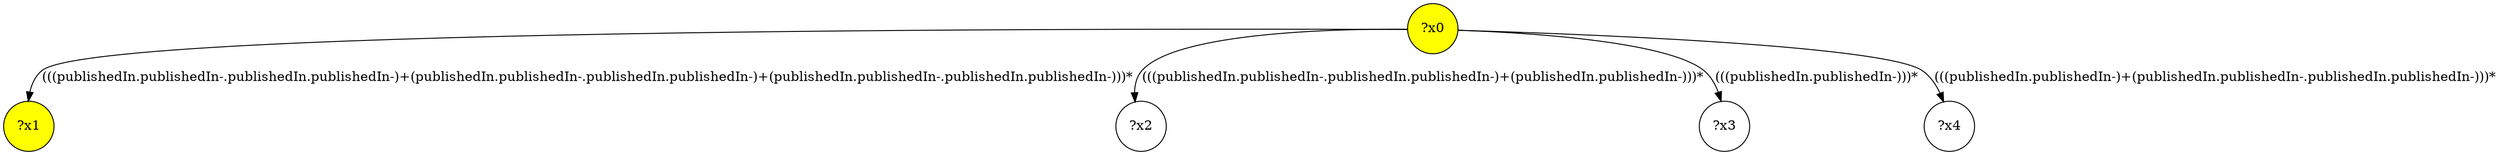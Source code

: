 digraph g {
	x0 [fillcolor="yellow", style="filled," shape=circle, label="?x0"];
	x1 [fillcolor="yellow", style="filled," shape=circle, label="?x1"];
	x0 -> x1 [label="(((publishedIn.publishedIn-.publishedIn.publishedIn-)+(publishedIn.publishedIn-.publishedIn.publishedIn-)+(publishedIn.publishedIn-.publishedIn.publishedIn-)))*"];
	x2 [shape=circle, label="?x2"];
	x0 -> x2 [label="(((publishedIn.publishedIn-.publishedIn.publishedIn-)+(publishedIn.publishedIn-)))*"];
	x3 [shape=circle, label="?x3"];
	x0 -> x3 [label="(((publishedIn.publishedIn-)))*"];
	x4 [shape=circle, label="?x4"];
	x0 -> x4 [label="(((publishedIn.publishedIn-)+(publishedIn.publishedIn-.publishedIn.publishedIn-)))*"];
}
